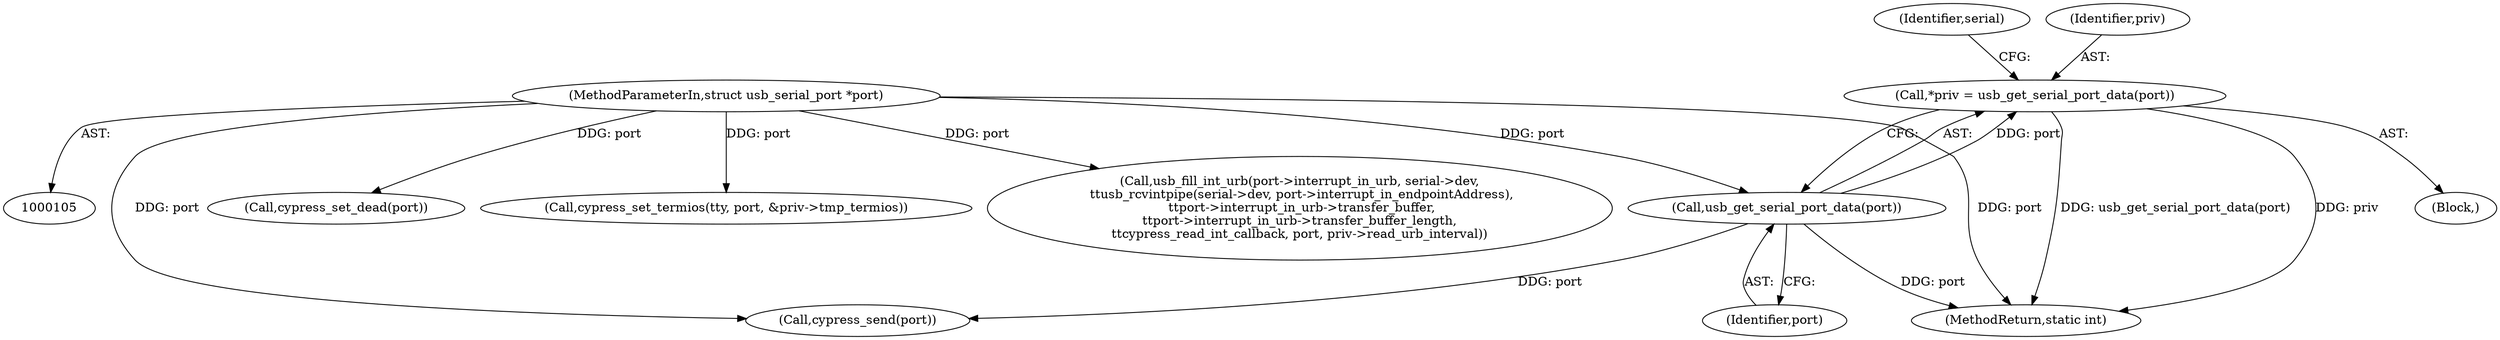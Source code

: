 digraph "0_linux_c55aee1bf0e6b6feec8b2927b43f7a09a6d5f754_0@pointer" {
"1000110" [label="(Call,*priv = usb_get_serial_port_data(port))"];
"1000112" [label="(Call,usb_get_serial_port_data(port))"];
"1000107" [label="(MethodParameterIn,struct usb_serial_port *port)"];
"1000113" [label="(Identifier,port)"];
"1000116" [label="(Identifier,serial)"];
"1000253" [label="(MethodReturn,static int)"];
"1000249" [label="(Call,cypress_set_dead(port))"];
"1000107" [label="(MethodParameterIn,struct usb_serial_port *port)"];
"1000112" [label="(Call,usb_get_serial_port_data(port))"];
"1000111" [label="(Identifier,priv)"];
"1000110" [label="(Call,*priv = usb_get_serial_port_data(port))"];
"1000179" [label="(Call,cypress_set_termios(tty, port, &priv->tmp_termios))"];
"1000202" [label="(Call,usb_fill_int_urb(port->interrupt_in_urb, serial->dev,\n \t\tusb_rcvintpipe(serial->dev, port->interrupt_in_endpointAddress),\n \t\tport->interrupt_in_urb->transfer_buffer,\n\t\tport->interrupt_in_urb->transfer_buffer_length,\n\t\tcypress_read_int_callback, port, priv->read_urb_interval))"];
"1000175" [label="(Call,cypress_send(port))"];
"1000108" [label="(Block,)"];
"1000110" -> "1000108"  [label="AST: "];
"1000110" -> "1000112"  [label="CFG: "];
"1000111" -> "1000110"  [label="AST: "];
"1000112" -> "1000110"  [label="AST: "];
"1000116" -> "1000110"  [label="CFG: "];
"1000110" -> "1000253"  [label="DDG: usb_get_serial_port_data(port)"];
"1000110" -> "1000253"  [label="DDG: priv"];
"1000112" -> "1000110"  [label="DDG: port"];
"1000112" -> "1000113"  [label="CFG: "];
"1000113" -> "1000112"  [label="AST: "];
"1000112" -> "1000253"  [label="DDG: port"];
"1000107" -> "1000112"  [label="DDG: port"];
"1000112" -> "1000175"  [label="DDG: port"];
"1000107" -> "1000105"  [label="AST: "];
"1000107" -> "1000253"  [label="DDG: port"];
"1000107" -> "1000175"  [label="DDG: port"];
"1000107" -> "1000179"  [label="DDG: port"];
"1000107" -> "1000202"  [label="DDG: port"];
"1000107" -> "1000249"  [label="DDG: port"];
}
